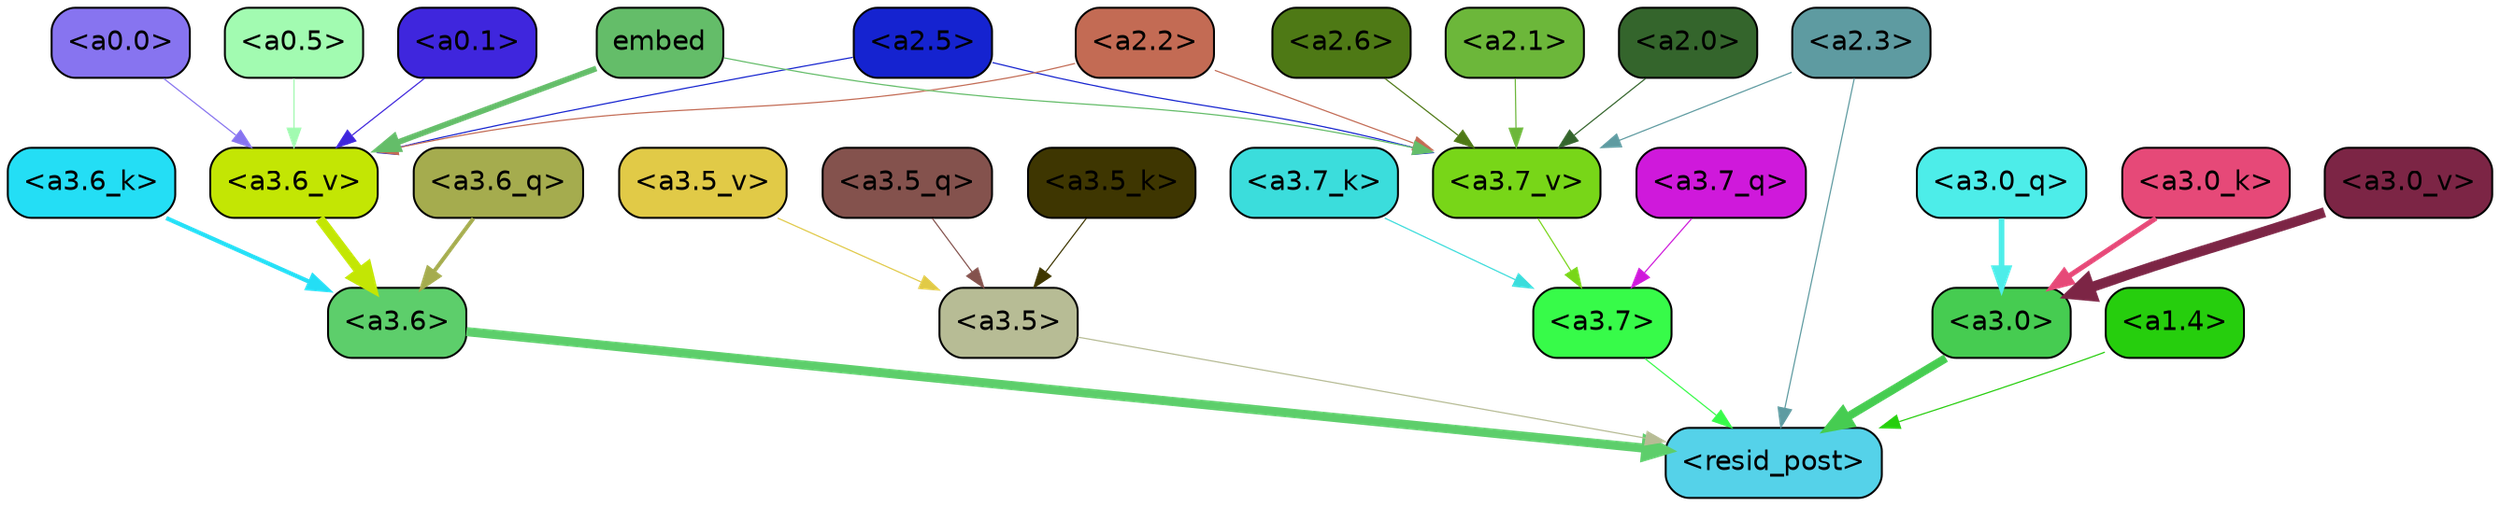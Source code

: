 strict digraph "" {
	graph [bgcolor=transparent,
		layout=dot,
		overlap=false,
		splines=true
	];
	"<a3.7>"	[color=black,
		fillcolor="#37fb49",
		fontname=Helvetica,
		shape=box,
		style="filled, rounded"];
	"<resid_post>"	[color=black,
		fillcolor="#55d2e9",
		fontname=Helvetica,
		shape=box,
		style="filled, rounded"];
	"<a3.7>" -> "<resid_post>"	[color="#37fb49",
		penwidth=0.6];
	"<a3.6>"	[color=black,
		fillcolor="#5dce6b",
		fontname=Helvetica,
		shape=box,
		style="filled, rounded"];
	"<a3.6>" -> "<resid_post>"	[color="#5dce6b",
		penwidth=4.670643210411072];
	"<a3.5>"	[color=black,
		fillcolor="#b7bc95",
		fontname=Helvetica,
		shape=box,
		style="filled, rounded"];
	"<a3.5>" -> "<resid_post>"	[color="#b7bc95",
		penwidth=0.6];
	"<a3.0>"	[color=black,
		fillcolor="#46cc51",
		fontname=Helvetica,
		shape=box,
		style="filled, rounded"];
	"<a3.0>" -> "<resid_post>"	[color="#46cc51",
		penwidth=4.246885180473328];
	"<a2.3>"	[color=black,
		fillcolor="#5e9ba1",
		fontname=Helvetica,
		shape=box,
		style="filled, rounded"];
	"<a2.3>" -> "<resid_post>"	[color="#5e9ba1",
		penwidth=0.6];
	"<a3.7_v>"	[color=black,
		fillcolor="#78d618",
		fontname=Helvetica,
		shape=box,
		style="filled, rounded"];
	"<a2.3>" -> "<a3.7_v>"	[color="#5e9ba1",
		penwidth=0.6];
	"<a1.4>"	[color=black,
		fillcolor="#26ce0d",
		fontname=Helvetica,
		shape=box,
		style="filled, rounded"];
	"<a1.4>" -> "<resid_post>"	[color="#26ce0d",
		penwidth=0.6];
	"<a3.7_q>"	[color=black,
		fillcolor="#cf19db",
		fontname=Helvetica,
		shape=box,
		style="filled, rounded"];
	"<a3.7_q>" -> "<a3.7>"	[color="#cf19db",
		penwidth=0.6];
	"<a3.6_q>"	[color=black,
		fillcolor="#a5ac4e",
		fontname=Helvetica,
		shape=box,
		style="filled, rounded"];
	"<a3.6_q>" -> "<a3.6>"	[color="#a5ac4e",
		penwidth=2.03758105635643];
	"<a3.5_q>"	[color=black,
		fillcolor="#84524d",
		fontname=Helvetica,
		shape=box,
		style="filled, rounded"];
	"<a3.5_q>" -> "<a3.5>"	[color="#84524d",
		penwidth=0.6];
	"<a3.0_q>"	[color=black,
		fillcolor="#4dede9",
		fontname=Helvetica,
		shape=box,
		style="filled, rounded"];
	"<a3.0_q>" -> "<a3.0>"	[color="#4dede9",
		penwidth=2.8638100624084473];
	"<a3.7_k>"	[color=black,
		fillcolor="#3bdddc",
		fontname=Helvetica,
		shape=box,
		style="filled, rounded"];
	"<a3.7_k>" -> "<a3.7>"	[color="#3bdddc",
		penwidth=0.6];
	"<a3.6_k>"	[color=black,
		fillcolor="#24def5",
		fontname=Helvetica,
		shape=box,
		style="filled, rounded"];
	"<a3.6_k>" -> "<a3.6>"	[color="#24def5",
		penwidth=2.174198240041733];
	"<a3.5_k>"	[color=black,
		fillcolor="#3e3601",
		fontname=Helvetica,
		shape=box,
		style="filled, rounded"];
	"<a3.5_k>" -> "<a3.5>"	[color="#3e3601",
		penwidth=0.6];
	"<a3.0_k>"	[color=black,
		fillcolor="#e64978",
		fontname=Helvetica,
		shape=box,
		style="filled, rounded"];
	"<a3.0_k>" -> "<a3.0>"	[color="#e64978",
		penwidth=2.6274144649505615];
	"<a3.7_v>" -> "<a3.7>"	[color="#78d618",
		penwidth=0.6];
	"<a3.6_v>"	[color=black,
		fillcolor="#c3e604",
		fontname=Helvetica,
		shape=box,
		style="filled, rounded"];
	"<a3.6_v>" -> "<a3.6>"	[color="#c3e604",
		penwidth=5.002329230308533];
	"<a3.5_v>"	[color=black,
		fillcolor="#e1ca47",
		fontname=Helvetica,
		shape=box,
		style="filled, rounded"];
	"<a3.5_v>" -> "<a3.5>"	[color="#e1ca47",
		penwidth=0.6];
	"<a3.0_v>"	[color=black,
		fillcolor="#7c2545",
		fontname=Helvetica,
		shape=box,
		style="filled, rounded"];
	"<a3.0_v>" -> "<a3.0>"	[color="#7c2545",
		penwidth=5.188832879066467];
	"<a2.6>"	[color=black,
		fillcolor="#4e7915",
		fontname=Helvetica,
		shape=box,
		style="filled, rounded"];
	"<a2.6>" -> "<a3.7_v>"	[color="#4e7915",
		penwidth=0.6];
	"<a2.5>"	[color=black,
		fillcolor="#1523d0",
		fontname=Helvetica,
		shape=box,
		style="filled, rounded"];
	"<a2.5>" -> "<a3.7_v>"	[color="#1523d0",
		penwidth=0.6];
	"<a2.5>" -> "<a3.6_v>"	[color="#1523d0",
		penwidth=0.6];
	"<a2.2>"	[color=black,
		fillcolor="#c36b54",
		fontname=Helvetica,
		shape=box,
		style="filled, rounded"];
	"<a2.2>" -> "<a3.7_v>"	[color="#c36b54",
		penwidth=0.6];
	"<a2.2>" -> "<a3.6_v>"	[color="#c36b54",
		penwidth=0.6];
	"<a2.1>"	[color=black,
		fillcolor="#6cb73a",
		fontname=Helvetica,
		shape=box,
		style="filled, rounded"];
	"<a2.1>" -> "<a3.7_v>"	[color="#6cb73a",
		penwidth=0.6];
	"<a2.0>"	[color=black,
		fillcolor="#34652c",
		fontname=Helvetica,
		shape=box,
		style="filled, rounded"];
	"<a2.0>" -> "<a3.7_v>"	[color="#34652c",
		penwidth=0.6];
	embed	[color=black,
		fillcolor="#64bd69",
		fontname=Helvetica,
		shape=box,
		style="filled, rounded"];
	embed -> "<a3.7_v>"	[color="#64bd69",
		penwidth=0.6];
	embed -> "<a3.6_v>"	[color="#64bd69",
		penwidth=2.9511587619781494];
	"<a0.5>"	[color=black,
		fillcolor="#a2fbb1",
		fontname=Helvetica,
		shape=box,
		style="filled, rounded"];
	"<a0.5>" -> "<a3.6_v>"	[color="#a2fbb1",
		penwidth=0.6];
	"<a0.1>"	[color=black,
		fillcolor="#3f26dd",
		fontname=Helvetica,
		shape=box,
		style="filled, rounded"];
	"<a0.1>" -> "<a3.6_v>"	[color="#3f26dd",
		penwidth=0.6];
	"<a0.0>"	[color=black,
		fillcolor="#8774f0",
		fontname=Helvetica,
		shape=box,
		style="filled, rounded"];
	"<a0.0>" -> "<a3.6_v>"	[color="#8774f0",
		penwidth=0.6];
}
